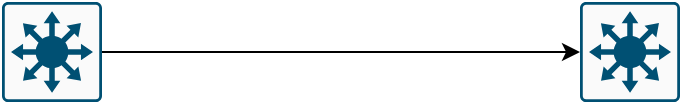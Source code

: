 <mxfile version="19.0.3" type="device"><diagram id="YttTMX9TLDOuNSqT8zZR" name="Qszp-4"><mxGraphModel dx="1404" dy="706" grid="1" gridSize="10" guides="1" tooltips="1" connect="1" arrows="1" fold="1" page="1" pageScale="1" pageWidth="827" pageHeight="1169" math="0" shadow="0"><root><mxCell id="0" value=""/><mxCell id="1" value="" parent="0"/><mxCell id="V1QxVsv2iEWXewmyIndp-3" value="" style="edgeStyle=orthogonalEdgeStyle;rounded=0;orthogonalLoop=1;jettySize=auto;html=1;" edge="1" parent="1" source="iKljH4NWG9wMr0bk3zr4-69" target="V1QxVsv2iEWXewmyIndp-2"><mxGeometry relative="1" as="geometry"/></mxCell><object label="" placeholders="1" Name="ORD" RTR01="RTR01" id="iKljH4NWG9wMr0bk3zr4-69"><mxCell style="sketch=0;points=[[0.015,0.015,0],[0.985,0.015,0],[0.985,0.985,0],[0.015,0.985,0],[0.25,0,0],[0.5,0,0],[0.75,0,0],[1,0.25,0],[1,0.5,0],[1,0.75,0],[0.75,1,0],[0.5,1,0],[0.25,1,0],[0,0.75,0],[0,0.5,0],[0,0.25,0]];verticalLabelPosition=bottom;html=1;verticalAlign=top;aspect=fixed;align=center;pointerEvents=1;shape=mxgraph.cisco19.rect;prIcon=l3_switch;fillColor=#FAFAFA;strokeColor=#005073;rounded=0;" parent="1" vertex="1"><mxGeometry x="100" y="90" width="50" height="50" as="geometry"/></mxCell></object><object label="" placeholders="1" Name="ORD" RTR01="RTR01" id="V1QxVsv2iEWXewmyIndp-2"><mxCell style="sketch=0;points=[[0.015,0.015,0],[0.985,0.015,0],[0.985,0.985,0],[0.015,0.985,0],[0.25,0,0],[0.5,0,0],[0.75,0,0],[1,0.25,0],[1,0.5,0],[1,0.75,0],[0.75,1,0],[0.5,1,0],[0.25,1,0],[0,0.75,0],[0,0.5,0],[0,0.25,0]];verticalLabelPosition=bottom;html=1;verticalAlign=top;aspect=fixed;align=center;pointerEvents=1;shape=mxgraph.cisco19.rect;prIcon=l3_switch;fillColor=#FAFAFA;strokeColor=#005073;rounded=0;" vertex="1" parent="1"><mxGeometry x="389" y="90" width="50" height="50" as="geometry"/></mxCell></object></root></mxGraphModel></diagram></mxfile>